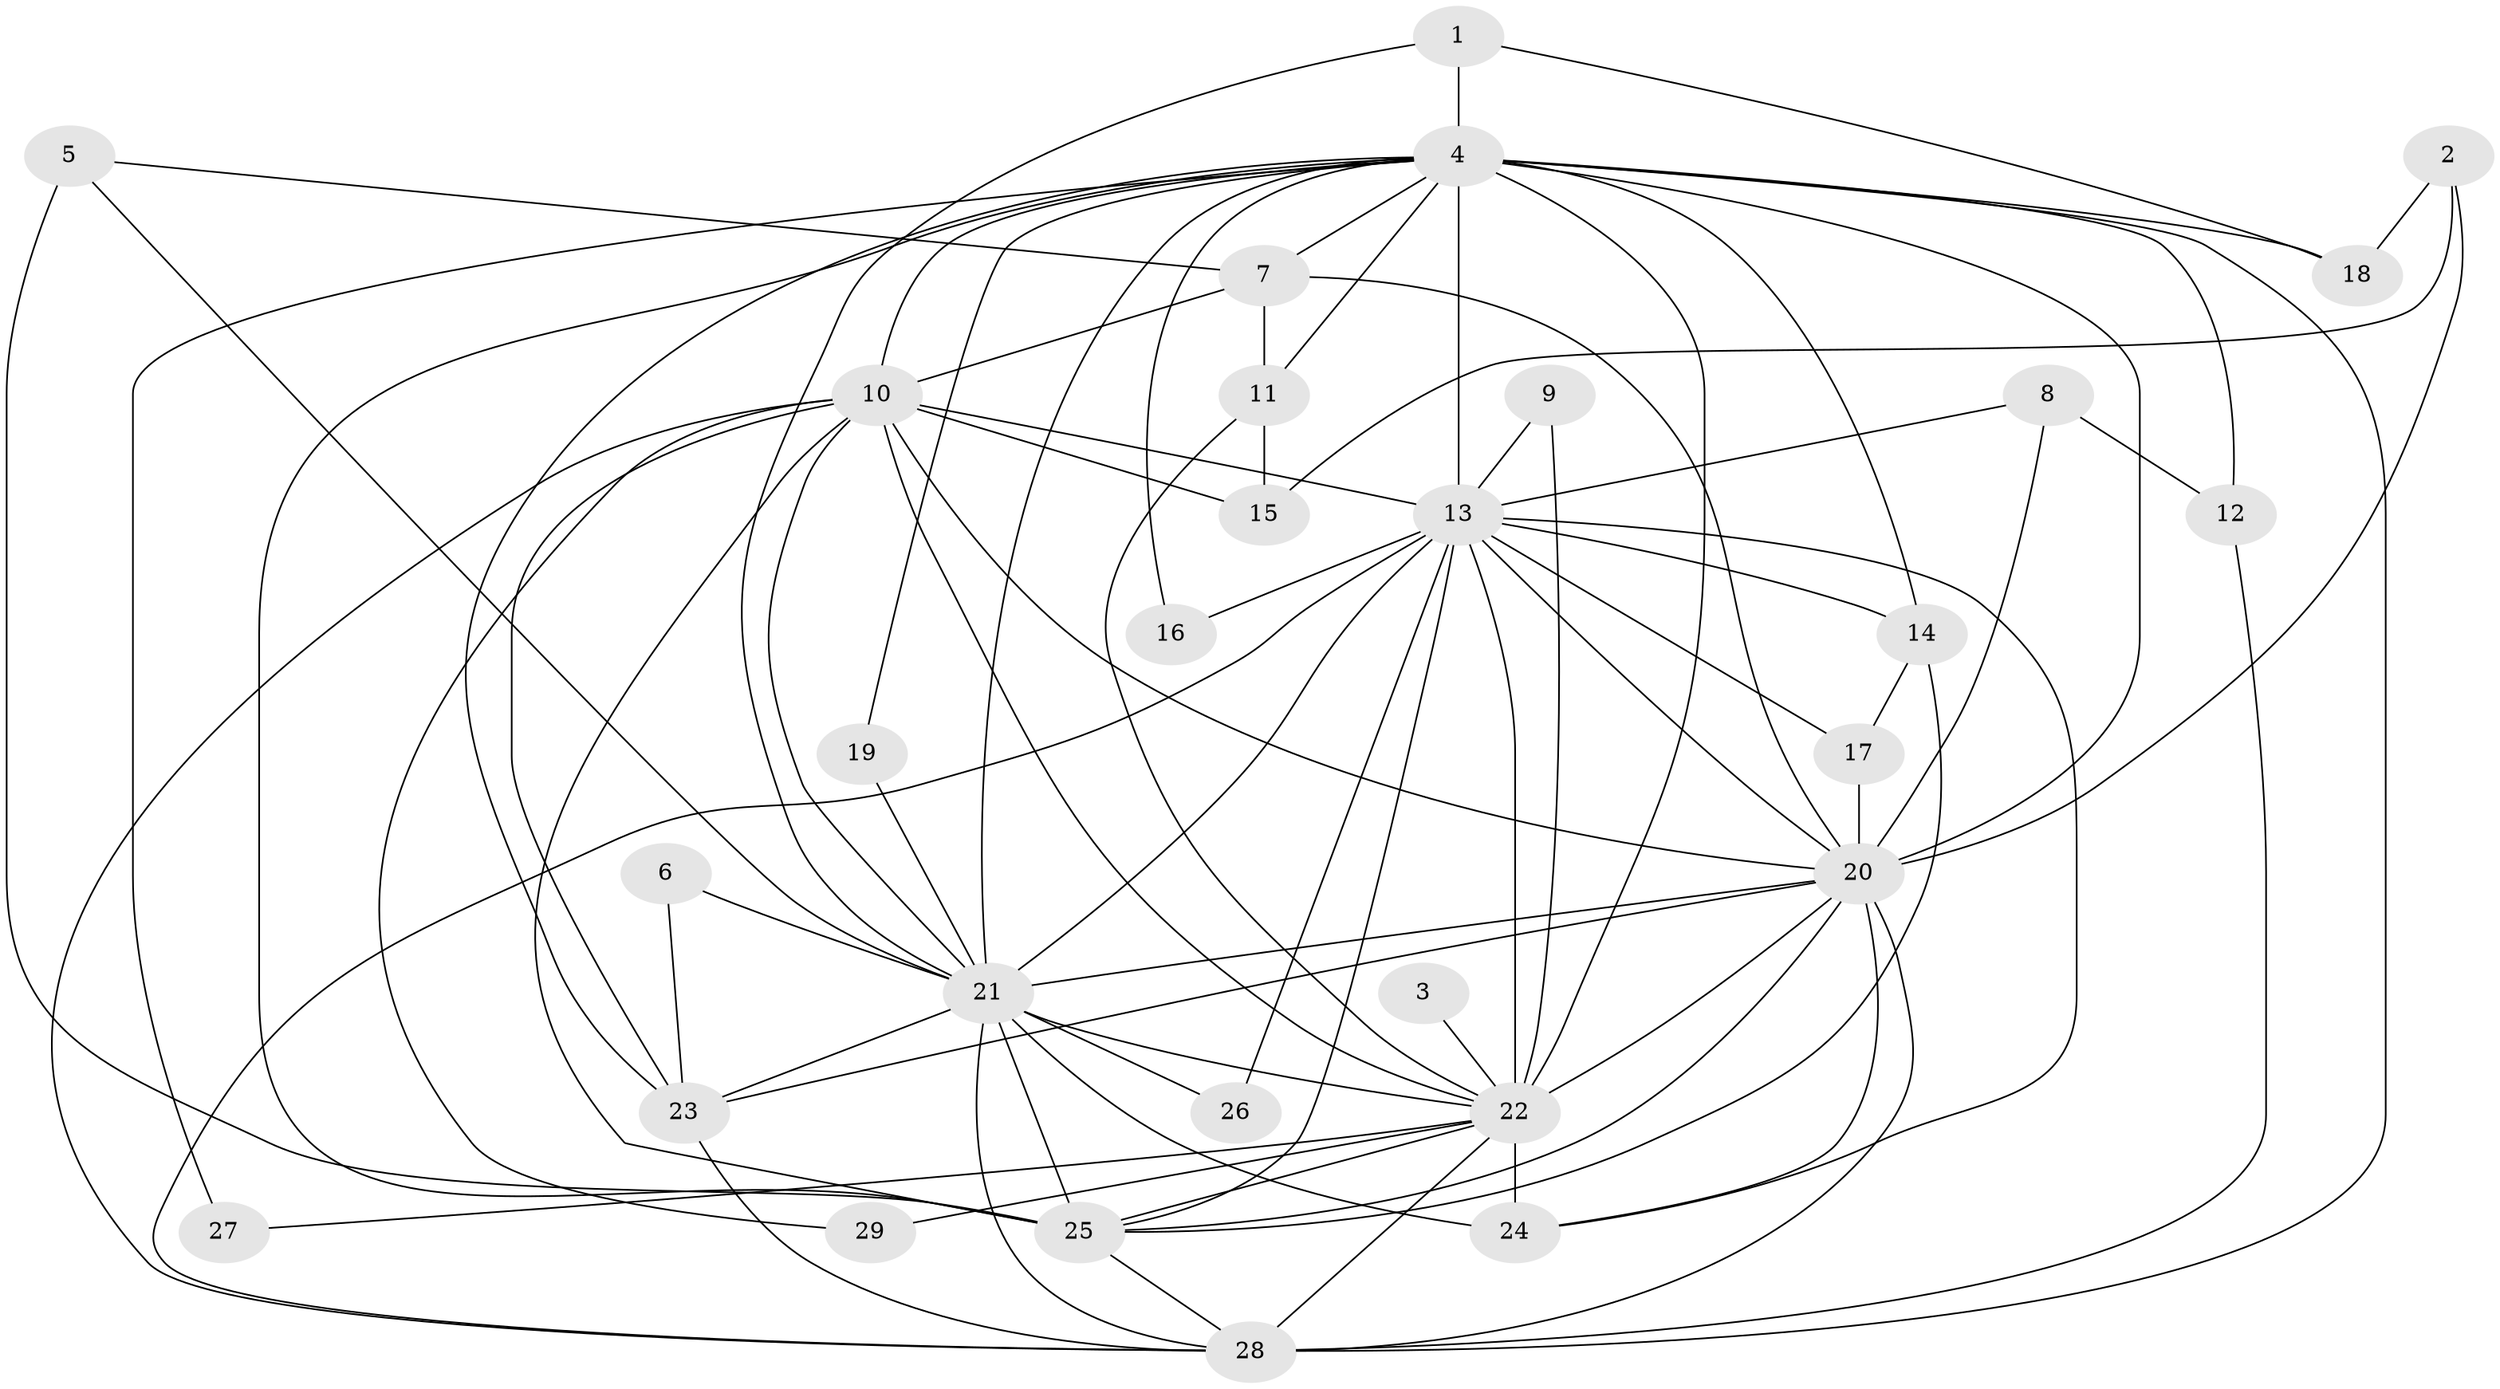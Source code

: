 // original degree distribution, {14: 0.017543859649122806, 13: 0.017543859649122806, 18: 0.017543859649122806, 20: 0.017543859649122806, 11: 0.017543859649122806, 16: 0.017543859649122806, 19: 0.017543859649122806, 12: 0.017543859649122806, 17: 0.017543859649122806, 15: 0.017543859649122806, 5: 0.03508771929824561, 3: 0.15789473684210525, 4: 0.08771929824561403, 2: 0.5263157894736842, 6: 0.017543859649122806}
// Generated by graph-tools (version 1.1) at 2025/25/03/09/25 03:25:44]
// undirected, 29 vertices, 81 edges
graph export_dot {
graph [start="1"]
  node [color=gray90,style=filled];
  1;
  2;
  3;
  4;
  5;
  6;
  7;
  8;
  9;
  10;
  11;
  12;
  13;
  14;
  15;
  16;
  17;
  18;
  19;
  20;
  21;
  22;
  23;
  24;
  25;
  26;
  27;
  28;
  29;
  1 -- 4 [weight=1.0];
  1 -- 18 [weight=1.0];
  1 -- 21 [weight=1.0];
  2 -- 15 [weight=1.0];
  2 -- 18 [weight=1.0];
  2 -- 20 [weight=1.0];
  3 -- 22 [weight=1.0];
  4 -- 7 [weight=1.0];
  4 -- 10 [weight=3.0];
  4 -- 11 [weight=1.0];
  4 -- 12 [weight=1.0];
  4 -- 13 [weight=3.0];
  4 -- 14 [weight=2.0];
  4 -- 16 [weight=1.0];
  4 -- 18 [weight=1.0];
  4 -- 19 [weight=1.0];
  4 -- 20 [weight=4.0];
  4 -- 21 [weight=3.0];
  4 -- 22 [weight=4.0];
  4 -- 23 [weight=2.0];
  4 -- 25 [weight=3.0];
  4 -- 27 [weight=2.0];
  4 -- 28 [weight=3.0];
  5 -- 7 [weight=1.0];
  5 -- 21 [weight=1.0];
  5 -- 25 [weight=1.0];
  6 -- 21 [weight=1.0];
  6 -- 23 [weight=1.0];
  7 -- 10 [weight=1.0];
  7 -- 11 [weight=1.0];
  7 -- 20 [weight=1.0];
  8 -- 12 [weight=1.0];
  8 -- 13 [weight=1.0];
  8 -- 20 [weight=1.0];
  9 -- 13 [weight=1.0];
  9 -- 22 [weight=1.0];
  10 -- 13 [weight=1.0];
  10 -- 15 [weight=1.0];
  10 -- 20 [weight=3.0];
  10 -- 21 [weight=1.0];
  10 -- 22 [weight=1.0];
  10 -- 23 [weight=1.0];
  10 -- 25 [weight=1.0];
  10 -- 28 [weight=2.0];
  10 -- 29 [weight=1.0];
  11 -- 15 [weight=1.0];
  11 -- 22 [weight=1.0];
  12 -- 28 [weight=1.0];
  13 -- 14 [weight=1.0];
  13 -- 16 [weight=1.0];
  13 -- 17 [weight=1.0];
  13 -- 20 [weight=1.0];
  13 -- 21 [weight=1.0];
  13 -- 22 [weight=2.0];
  13 -- 24 [weight=1.0];
  13 -- 25 [weight=1.0];
  13 -- 26 [weight=1.0];
  13 -- 28 [weight=1.0];
  14 -- 17 [weight=1.0];
  14 -- 25 [weight=1.0];
  17 -- 20 [weight=1.0];
  19 -- 21 [weight=1.0];
  20 -- 21 [weight=1.0];
  20 -- 22 [weight=1.0];
  20 -- 23 [weight=1.0];
  20 -- 24 [weight=1.0];
  20 -- 25 [weight=1.0];
  20 -- 28 [weight=1.0];
  21 -- 22 [weight=1.0];
  21 -- 23 [weight=1.0];
  21 -- 24 [weight=1.0];
  21 -- 25 [weight=1.0];
  21 -- 26 [weight=1.0];
  21 -- 28 [weight=1.0];
  22 -- 24 [weight=2.0];
  22 -- 25 [weight=1.0];
  22 -- 27 [weight=1.0];
  22 -- 28 [weight=1.0];
  22 -- 29 [weight=1.0];
  23 -- 28 [weight=1.0];
  25 -- 28 [weight=1.0];
}
